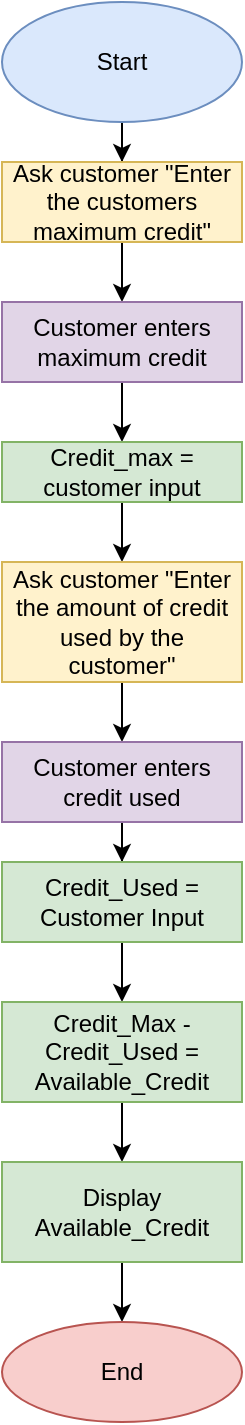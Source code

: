 <mxfile version="20.3.6" type="github"><diagram id="EU83H4PMBJAZK6etRGje" name="Page-1"><mxGraphModel dx="1038" dy="539" grid="1" gridSize="10" guides="1" tooltips="1" connect="1" arrows="1" fold="1" page="1" pageScale="1" pageWidth="850" pageHeight="1100" math="0" shadow="0"><root><mxCell id="0"/><mxCell id="1" parent="0"/><mxCell id="MXOUpC3tQz67FTDvNNMq-13" value="" style="edgeStyle=orthogonalEdgeStyle;rounded=0;orthogonalLoop=1;jettySize=auto;html=1;" parent="1" source="MXOUpC3tQz67FTDvNNMq-10" target="MXOUpC3tQz67FTDvNNMq-12" edge="1"><mxGeometry relative="1" as="geometry"/></mxCell><mxCell id="MXOUpC3tQz67FTDvNNMq-10" value="Start" style="ellipse;whiteSpace=wrap;html=1;fillColor=#dae8fc;strokeColor=#6c8ebf;" parent="1" vertex="1"><mxGeometry x="340" y="20" width="120" height="60" as="geometry"/></mxCell><mxCell id="MXOUpC3tQz67FTDvNNMq-15" value="" style="edgeStyle=orthogonalEdgeStyle;rounded=0;orthogonalLoop=1;jettySize=auto;html=1;" parent="1" source="MXOUpC3tQz67FTDvNNMq-12" target="MXOUpC3tQz67FTDvNNMq-14" edge="1"><mxGeometry relative="1" as="geometry"/></mxCell><mxCell id="MXOUpC3tQz67FTDvNNMq-12" value="Ask customer &quot;Enter the customers maximum credit&quot;" style="whiteSpace=wrap;html=1;fillColor=#fff2cc;strokeColor=#d6b656;" parent="1" vertex="1"><mxGeometry x="340" y="100" width="120" height="40" as="geometry"/></mxCell><mxCell id="MXOUpC3tQz67FTDvNNMq-17" value="" style="edgeStyle=orthogonalEdgeStyle;rounded=0;orthogonalLoop=1;jettySize=auto;html=1;" parent="1" source="MXOUpC3tQz67FTDvNNMq-14" target="MXOUpC3tQz67FTDvNNMq-16" edge="1"><mxGeometry relative="1" as="geometry"/></mxCell><mxCell id="MXOUpC3tQz67FTDvNNMq-14" value="Customer enters maximum credit" style="whiteSpace=wrap;html=1;fillColor=#e1d5e7;strokeColor=#9673a6;" parent="1" vertex="1"><mxGeometry x="340" y="170" width="120" height="40" as="geometry"/></mxCell><mxCell id="MXOUpC3tQz67FTDvNNMq-19" value="" style="edgeStyle=orthogonalEdgeStyle;rounded=0;orthogonalLoop=1;jettySize=auto;html=1;" parent="1" source="MXOUpC3tQz67FTDvNNMq-16" target="MXOUpC3tQz67FTDvNNMq-18" edge="1"><mxGeometry relative="1" as="geometry"/></mxCell><mxCell id="MXOUpC3tQz67FTDvNNMq-16" value="Credit_max = customer input" style="whiteSpace=wrap;html=1;fillColor=#d5e8d4;strokeColor=#82b366;" parent="1" vertex="1"><mxGeometry x="340" y="240" width="120" height="30" as="geometry"/></mxCell><mxCell id="MXOUpC3tQz67FTDvNNMq-21" value="" style="edgeStyle=orthogonalEdgeStyle;rounded=0;orthogonalLoop=1;jettySize=auto;html=1;" parent="1" source="MXOUpC3tQz67FTDvNNMq-18" target="MXOUpC3tQz67FTDvNNMq-20" edge="1"><mxGeometry relative="1" as="geometry"/></mxCell><mxCell id="MXOUpC3tQz67FTDvNNMq-18" value="Ask customer &quot;Enter the amount of credit used by the customer&quot;" style="whiteSpace=wrap;html=1;fillColor=#fff2cc;strokeColor=#d6b656;" parent="1" vertex="1"><mxGeometry x="340" y="300" width="120" height="60" as="geometry"/></mxCell><mxCell id="MXOUpC3tQz67FTDvNNMq-23" value="" style="edgeStyle=orthogonalEdgeStyle;rounded=0;orthogonalLoop=1;jettySize=auto;html=1;" parent="1" source="MXOUpC3tQz67FTDvNNMq-20" target="MXOUpC3tQz67FTDvNNMq-22" edge="1"><mxGeometry relative="1" as="geometry"/></mxCell><mxCell id="MXOUpC3tQz67FTDvNNMq-20" value="Customer enters credit used" style="whiteSpace=wrap;html=1;fillColor=#e1d5e7;strokeColor=#9673a6;" parent="1" vertex="1"><mxGeometry x="340" y="390" width="120" height="40" as="geometry"/></mxCell><mxCell id="MXOUpC3tQz67FTDvNNMq-25" value="" style="edgeStyle=orthogonalEdgeStyle;rounded=0;orthogonalLoop=1;jettySize=auto;html=1;" parent="1" source="MXOUpC3tQz67FTDvNNMq-22" target="MXOUpC3tQz67FTDvNNMq-24" edge="1"><mxGeometry relative="1" as="geometry"/></mxCell><mxCell id="MXOUpC3tQz67FTDvNNMq-22" value="&lt;div&gt;&lt;div&gt;Credit_Used = Customer Input&lt;/div&gt;&lt;/div&gt;" style="whiteSpace=wrap;html=1;fillColor=#d5e8d4;strokeColor=#82b366;" parent="1" vertex="1"><mxGeometry x="340" y="450" width="120" height="40" as="geometry"/></mxCell><mxCell id="MXOUpC3tQz67FTDvNNMq-27" value="" style="edgeStyle=orthogonalEdgeStyle;rounded=0;orthogonalLoop=1;jettySize=auto;html=1;" parent="1" source="MXOUpC3tQz67FTDvNNMq-24" target="MXOUpC3tQz67FTDvNNMq-26" edge="1"><mxGeometry relative="1" as="geometry"/></mxCell><mxCell id="MXOUpC3tQz67FTDvNNMq-24" value="Credit_Max - Credit_Used = Available_Credit" style="whiteSpace=wrap;html=1;fillColor=#d5e8d4;strokeColor=#82b366;" parent="1" vertex="1"><mxGeometry x="340" y="520" width="120" height="50" as="geometry"/></mxCell><mxCell id="MXOUpC3tQz67FTDvNNMq-29" value="" style="edgeStyle=orthogonalEdgeStyle;rounded=0;orthogonalLoop=1;jettySize=auto;html=1;" parent="1" source="MXOUpC3tQz67FTDvNNMq-26" target="MXOUpC3tQz67FTDvNNMq-28" edge="1"><mxGeometry relative="1" as="geometry"/></mxCell><mxCell id="MXOUpC3tQz67FTDvNNMq-26" value="Display Available_Credit" style="whiteSpace=wrap;html=1;fillColor=#d5e8d4;strokeColor=#82b366;" parent="1" vertex="1"><mxGeometry x="340" y="600" width="120" height="50" as="geometry"/></mxCell><mxCell id="MXOUpC3tQz67FTDvNNMq-28" value="End" style="ellipse;whiteSpace=wrap;html=1;fillColor=#f8cecc;strokeColor=#b85450;" parent="1" vertex="1"><mxGeometry x="340" y="680" width="120" height="50" as="geometry"/></mxCell></root></mxGraphModel></diagram></mxfile>